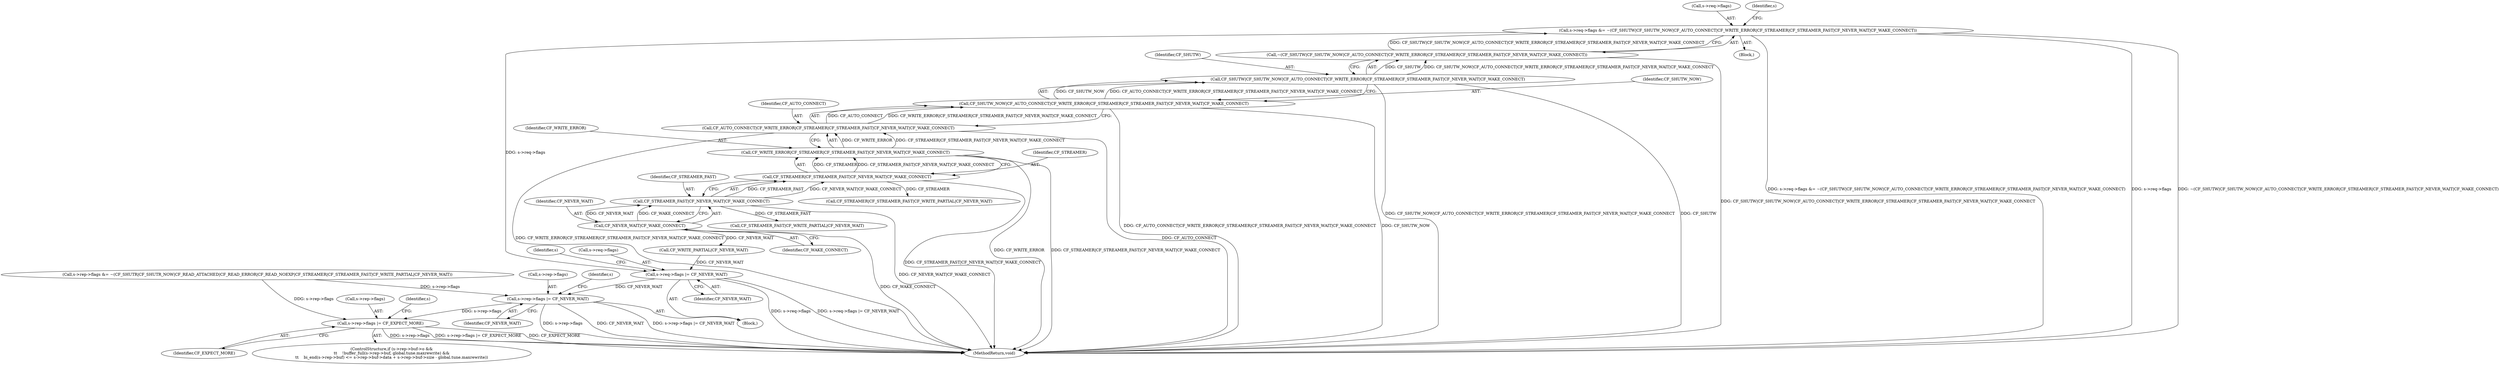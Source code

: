 digraph "0_haproxy_b4d05093bc89f71377230228007e69a1434c1a0c@pointer" {
"1000647" [label="(Call,s->req->flags &= ~(CF_SHUTW|CF_SHUTW_NOW|CF_AUTO_CONNECT|CF_WRITE_ERROR|CF_STREAMER|CF_STREAMER_FAST|CF_NEVER_WAIT|CF_WAKE_CONNECT))"];
"1000653" [label="(Call,~(CF_SHUTW|CF_SHUTW_NOW|CF_AUTO_CONNECT|CF_WRITE_ERROR|CF_STREAMER|CF_STREAMER_FAST|CF_NEVER_WAIT|CF_WAKE_CONNECT))"];
"1000654" [label="(Call,CF_SHUTW|CF_SHUTW_NOW|CF_AUTO_CONNECT|CF_WRITE_ERROR|CF_STREAMER|CF_STREAMER_FAST|CF_NEVER_WAIT|CF_WAKE_CONNECT)"];
"1000656" [label="(Call,CF_SHUTW_NOW|CF_AUTO_CONNECT|CF_WRITE_ERROR|CF_STREAMER|CF_STREAMER_FAST|CF_NEVER_WAIT|CF_WAKE_CONNECT)"];
"1000658" [label="(Call,CF_AUTO_CONNECT|CF_WRITE_ERROR|CF_STREAMER|CF_STREAMER_FAST|CF_NEVER_WAIT|CF_WAKE_CONNECT)"];
"1000660" [label="(Call,CF_WRITE_ERROR|CF_STREAMER|CF_STREAMER_FAST|CF_NEVER_WAIT|CF_WAKE_CONNECT)"];
"1000662" [label="(Call,CF_STREAMER|CF_STREAMER_FAST|CF_NEVER_WAIT|CF_WAKE_CONNECT)"];
"1000664" [label="(Call,CF_STREAMER_FAST|CF_NEVER_WAIT|CF_WAKE_CONNECT)"];
"1000666" [label="(Call,CF_NEVER_WAIT|CF_WAKE_CONNECT)"];
"1000779" [label="(Call,s->req->flags |= CF_NEVER_WAIT)"];
"1000786" [label="(Call,s->rep->flags |= CF_NEVER_WAIT)"];
"1000852" [label="(Call,s->rep->flags |= CF_EXPECT_MORE)"];
"1000654" [label="(Call,CF_SHUTW|CF_SHUTW_NOW|CF_AUTO_CONNECT|CF_WRITE_ERROR|CF_STREAMER|CF_STREAMER_FAST|CF_NEVER_WAIT|CF_WAKE_CONNECT)"];
"1000780" [label="(Call,s->req->flags)"];
"1000662" [label="(Call,CF_STREAMER|CF_STREAMER_FAST|CF_NEVER_WAIT|CF_WAKE_CONNECT)"];
"1000792" [label="(Identifier,CF_NEVER_WAIT)"];
"1000802" [label="(ControlStructure,if (s->rep->buf->o &&\n\t\t    !buffer_full(s->rep->buf, global.tune.maxrewrite) &&\n\t\t    bi_end(s->rep->buf) <= s->rep->buf->data + s->rep->buf->size - global.tune.maxrewrite))"];
"1000118" [label="(Block,)"];
"1000852" [label="(Call,s->rep->flags |= CF_EXPECT_MORE)"];
"1000648" [label="(Call,s->req->flags)"];
"1000656" [label="(Call,CF_SHUTW_NOW|CF_AUTO_CONNECT|CF_WRITE_ERROR|CF_STREAMER|CF_STREAMER_FAST|CF_NEVER_WAIT|CF_WAKE_CONNECT)"];
"1000858" [label="(Identifier,CF_EXPECT_MORE)"];
"1000778" [label="(Block,)"];
"1000688" [label="(Call,CF_STREAMER_FAST|CF_WRITE_PARTIAL|CF_NEVER_WAIT)"];
"1000669" [label="(Call,s->rep->flags &= ~(CF_SHUTR|CF_SHUTR_NOW|CF_READ_ATTACHED|CF_READ_ERROR|CF_READ_NOEXP|CF_STREAMER|CF_STREAMER_FAST|CF_WRITE_PARTIAL|CF_NEVER_WAIT))"];
"1000672" [label="(Identifier,s)"];
"1000661" [label="(Identifier,CF_WRITE_ERROR)"];
"1000667" [label="(Identifier,CF_NEVER_WAIT)"];
"1000664" [label="(Call,CF_STREAMER_FAST|CF_NEVER_WAIT|CF_WAKE_CONNECT)"];
"1000668" [label="(Identifier,CF_WAKE_CONNECT)"];
"1000666" [label="(Call,CF_NEVER_WAIT|CF_WAKE_CONNECT)"];
"1000690" [label="(Call,CF_WRITE_PARTIAL|CF_NEVER_WAIT)"];
"1000789" [label="(Identifier,s)"];
"1000786" [label="(Call,s->rep->flags |= CF_NEVER_WAIT)"];
"1000647" [label="(Call,s->req->flags &= ~(CF_SHUTW|CF_SHUTW_NOW|CF_AUTO_CONNECT|CF_WRITE_ERROR|CF_STREAMER|CF_STREAMER_FAST|CF_NEVER_WAIT|CF_WAKE_CONNECT))"];
"1000659" [label="(Identifier,CF_AUTO_CONNECT)"];
"1000660" [label="(Call,CF_WRITE_ERROR|CF_STREAMER|CF_STREAMER_FAST|CF_NEVER_WAIT|CF_WAKE_CONNECT)"];
"1000785" [label="(Identifier,CF_NEVER_WAIT)"];
"1000853" [label="(Call,s->rep->flags)"];
"1000787" [label="(Call,s->rep->flags)"];
"1000658" [label="(Call,CF_AUTO_CONNECT|CF_WRITE_ERROR|CF_STREAMER|CF_STREAMER_FAST|CF_NEVER_WAIT|CF_WAKE_CONNECT)"];
"1000653" [label="(Call,~(CF_SHUTW|CF_SHUTW_NOW|CF_AUTO_CONNECT|CF_WRITE_ERROR|CF_STREAMER|CF_STREAMER_FAST|CF_NEVER_WAIT|CF_WAKE_CONNECT))"];
"1000663" [label="(Identifier,CF_STREAMER)"];
"1000686" [label="(Call,CF_STREAMER|CF_STREAMER_FAST|CF_WRITE_PARTIAL|CF_NEVER_WAIT)"];
"1000655" [label="(Identifier,CF_SHUTW)"];
"1000899" [label="(MethodReturn,void)"];
"1000657" [label="(Identifier,CF_SHUTW_NOW)"];
"1000861" [label="(Identifier,s)"];
"1000779" [label="(Call,s->req->flags |= CF_NEVER_WAIT)"];
"1000665" [label="(Identifier,CF_STREAMER_FAST)"];
"1000797" [label="(Identifier,s)"];
"1000647" -> "1000118"  [label="AST: "];
"1000647" -> "1000653"  [label="CFG: "];
"1000648" -> "1000647"  [label="AST: "];
"1000653" -> "1000647"  [label="AST: "];
"1000672" -> "1000647"  [label="CFG: "];
"1000647" -> "1000899"  [label="DDG: s->req->flags &= ~(CF_SHUTW|CF_SHUTW_NOW|CF_AUTO_CONNECT|CF_WRITE_ERROR|CF_STREAMER|CF_STREAMER_FAST|CF_NEVER_WAIT|CF_WAKE_CONNECT)"];
"1000647" -> "1000899"  [label="DDG: s->req->flags"];
"1000647" -> "1000899"  [label="DDG: ~(CF_SHUTW|CF_SHUTW_NOW|CF_AUTO_CONNECT|CF_WRITE_ERROR|CF_STREAMER|CF_STREAMER_FAST|CF_NEVER_WAIT|CF_WAKE_CONNECT)"];
"1000653" -> "1000647"  [label="DDG: CF_SHUTW|CF_SHUTW_NOW|CF_AUTO_CONNECT|CF_WRITE_ERROR|CF_STREAMER|CF_STREAMER_FAST|CF_NEVER_WAIT|CF_WAKE_CONNECT"];
"1000647" -> "1000779"  [label="DDG: s->req->flags"];
"1000653" -> "1000654"  [label="CFG: "];
"1000654" -> "1000653"  [label="AST: "];
"1000653" -> "1000899"  [label="DDG: CF_SHUTW|CF_SHUTW_NOW|CF_AUTO_CONNECT|CF_WRITE_ERROR|CF_STREAMER|CF_STREAMER_FAST|CF_NEVER_WAIT|CF_WAKE_CONNECT"];
"1000654" -> "1000653"  [label="DDG: CF_SHUTW"];
"1000654" -> "1000653"  [label="DDG: CF_SHUTW_NOW|CF_AUTO_CONNECT|CF_WRITE_ERROR|CF_STREAMER|CF_STREAMER_FAST|CF_NEVER_WAIT|CF_WAKE_CONNECT"];
"1000654" -> "1000656"  [label="CFG: "];
"1000655" -> "1000654"  [label="AST: "];
"1000656" -> "1000654"  [label="AST: "];
"1000654" -> "1000899"  [label="DDG: CF_SHUTW_NOW|CF_AUTO_CONNECT|CF_WRITE_ERROR|CF_STREAMER|CF_STREAMER_FAST|CF_NEVER_WAIT|CF_WAKE_CONNECT"];
"1000654" -> "1000899"  [label="DDG: CF_SHUTW"];
"1000656" -> "1000654"  [label="DDG: CF_SHUTW_NOW"];
"1000656" -> "1000654"  [label="DDG: CF_AUTO_CONNECT|CF_WRITE_ERROR|CF_STREAMER|CF_STREAMER_FAST|CF_NEVER_WAIT|CF_WAKE_CONNECT"];
"1000656" -> "1000658"  [label="CFG: "];
"1000657" -> "1000656"  [label="AST: "];
"1000658" -> "1000656"  [label="AST: "];
"1000656" -> "1000899"  [label="DDG: CF_AUTO_CONNECT|CF_WRITE_ERROR|CF_STREAMER|CF_STREAMER_FAST|CF_NEVER_WAIT|CF_WAKE_CONNECT"];
"1000656" -> "1000899"  [label="DDG: CF_SHUTW_NOW"];
"1000658" -> "1000656"  [label="DDG: CF_AUTO_CONNECT"];
"1000658" -> "1000656"  [label="DDG: CF_WRITE_ERROR|CF_STREAMER|CF_STREAMER_FAST|CF_NEVER_WAIT|CF_WAKE_CONNECT"];
"1000658" -> "1000660"  [label="CFG: "];
"1000659" -> "1000658"  [label="AST: "];
"1000660" -> "1000658"  [label="AST: "];
"1000658" -> "1000899"  [label="DDG: CF_WRITE_ERROR|CF_STREAMER|CF_STREAMER_FAST|CF_NEVER_WAIT|CF_WAKE_CONNECT"];
"1000658" -> "1000899"  [label="DDG: CF_AUTO_CONNECT"];
"1000660" -> "1000658"  [label="DDG: CF_WRITE_ERROR"];
"1000660" -> "1000658"  [label="DDG: CF_STREAMER|CF_STREAMER_FAST|CF_NEVER_WAIT|CF_WAKE_CONNECT"];
"1000660" -> "1000662"  [label="CFG: "];
"1000661" -> "1000660"  [label="AST: "];
"1000662" -> "1000660"  [label="AST: "];
"1000660" -> "1000899"  [label="DDG: CF_WRITE_ERROR"];
"1000660" -> "1000899"  [label="DDG: CF_STREAMER|CF_STREAMER_FAST|CF_NEVER_WAIT|CF_WAKE_CONNECT"];
"1000662" -> "1000660"  [label="DDG: CF_STREAMER"];
"1000662" -> "1000660"  [label="DDG: CF_STREAMER_FAST|CF_NEVER_WAIT|CF_WAKE_CONNECT"];
"1000662" -> "1000664"  [label="CFG: "];
"1000663" -> "1000662"  [label="AST: "];
"1000664" -> "1000662"  [label="AST: "];
"1000662" -> "1000899"  [label="DDG: CF_STREAMER_FAST|CF_NEVER_WAIT|CF_WAKE_CONNECT"];
"1000664" -> "1000662"  [label="DDG: CF_STREAMER_FAST"];
"1000664" -> "1000662"  [label="DDG: CF_NEVER_WAIT|CF_WAKE_CONNECT"];
"1000662" -> "1000686"  [label="DDG: CF_STREAMER"];
"1000664" -> "1000666"  [label="CFG: "];
"1000665" -> "1000664"  [label="AST: "];
"1000666" -> "1000664"  [label="AST: "];
"1000664" -> "1000899"  [label="DDG: CF_NEVER_WAIT|CF_WAKE_CONNECT"];
"1000666" -> "1000664"  [label="DDG: CF_NEVER_WAIT"];
"1000666" -> "1000664"  [label="DDG: CF_WAKE_CONNECT"];
"1000664" -> "1000688"  [label="DDG: CF_STREAMER_FAST"];
"1000666" -> "1000668"  [label="CFG: "];
"1000667" -> "1000666"  [label="AST: "];
"1000668" -> "1000666"  [label="AST: "];
"1000666" -> "1000899"  [label="DDG: CF_WAKE_CONNECT"];
"1000666" -> "1000690"  [label="DDG: CF_NEVER_WAIT"];
"1000779" -> "1000778"  [label="AST: "];
"1000779" -> "1000785"  [label="CFG: "];
"1000780" -> "1000779"  [label="AST: "];
"1000785" -> "1000779"  [label="AST: "];
"1000789" -> "1000779"  [label="CFG: "];
"1000779" -> "1000899"  [label="DDG: s->req->flags"];
"1000779" -> "1000899"  [label="DDG: s->req->flags |= CF_NEVER_WAIT"];
"1000690" -> "1000779"  [label="DDG: CF_NEVER_WAIT"];
"1000779" -> "1000786"  [label="DDG: CF_NEVER_WAIT"];
"1000786" -> "1000778"  [label="AST: "];
"1000786" -> "1000792"  [label="CFG: "];
"1000787" -> "1000786"  [label="AST: "];
"1000792" -> "1000786"  [label="AST: "];
"1000797" -> "1000786"  [label="CFG: "];
"1000786" -> "1000899"  [label="DDG: CF_NEVER_WAIT"];
"1000786" -> "1000899"  [label="DDG: s->rep->flags |= CF_NEVER_WAIT"];
"1000786" -> "1000899"  [label="DDG: s->rep->flags"];
"1000669" -> "1000786"  [label="DDG: s->rep->flags"];
"1000786" -> "1000852"  [label="DDG: s->rep->flags"];
"1000852" -> "1000802"  [label="AST: "];
"1000852" -> "1000858"  [label="CFG: "];
"1000853" -> "1000852"  [label="AST: "];
"1000858" -> "1000852"  [label="AST: "];
"1000861" -> "1000852"  [label="CFG: "];
"1000852" -> "1000899"  [label="DDG: CF_EXPECT_MORE"];
"1000852" -> "1000899"  [label="DDG: s->rep->flags"];
"1000852" -> "1000899"  [label="DDG: s->rep->flags |= CF_EXPECT_MORE"];
"1000669" -> "1000852"  [label="DDG: s->rep->flags"];
}
